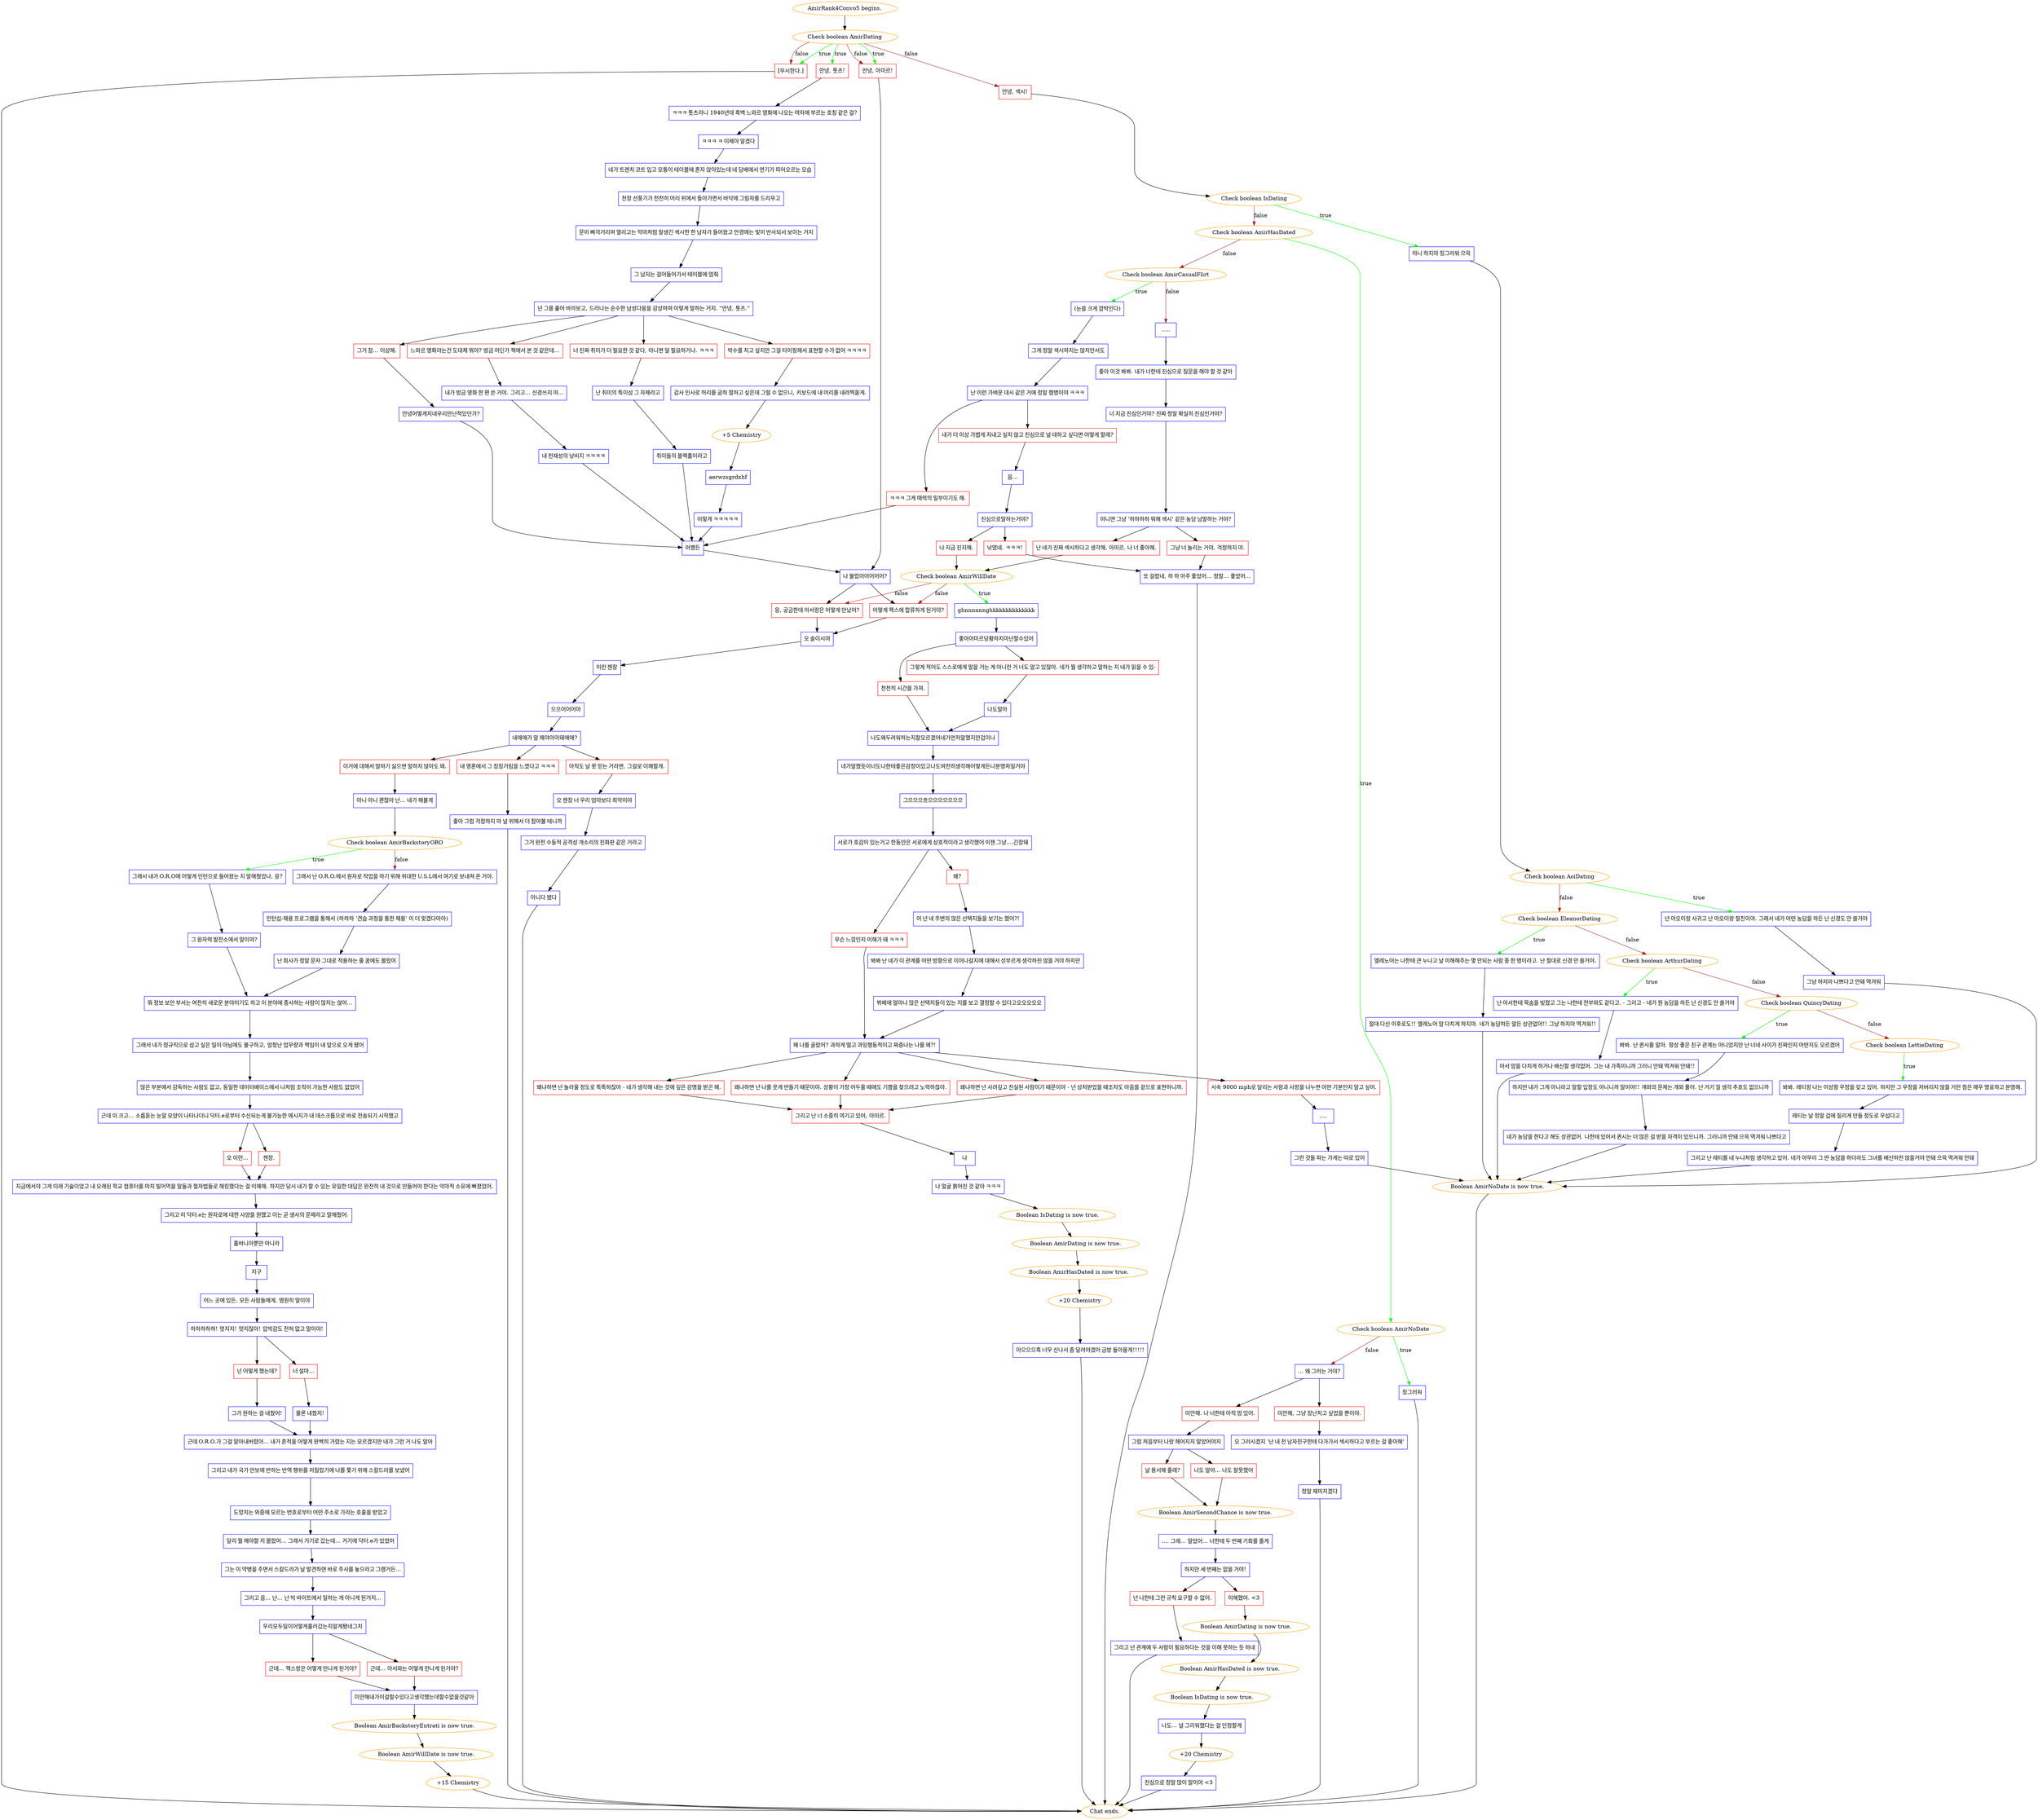 digraph {
	"AmirRank4Convo5 begins." [color=orange];
		"AmirRank4Convo5 begins." -> j4038238885;
	j4038238885 [label="Check boolean AmirDating",color=orange];
		j4038238885 -> j3552360192 [label=true,color=green];
		j4038238885 -> j121523572 [label=true,color=green];
		j4038238885 -> j3220779863 [label=true,color=green];
		j4038238885 -> j1728153144 [label=false,color=brown];
		j4038238885 -> j121523572 [label=false,color=brown];
		j4038238885 -> j3220779863 [label=false,color=brown];
	j3552360192 [label="안녕, 툿츠!",shape=box,color=red];
		j3552360192 -> j3463743530;
	j121523572 [label="안녕, 아미르!",shape=box,color=red];
		j121523572 -> j1554496036;
	j3220779863 [label="[무시한다.]",shape=box,color=red];
		j3220779863 -> "Chat ends.";
	j1728153144 [label="안녕, 섹시!",shape=box,color=red];
		j1728153144 -> j3187119475;
	j3463743530 [label="ㅋㅋㅋ 툿츠라니 1940년대 흑백 느와르 영화에 나오는 여자애 부르는 호칭 같은 걸?",shape=box,color=blue];
		j3463743530 -> j2011385118;
	j1554496036 [label="나 불렀어어어어어?",shape=box,color=blue];
		j1554496036 -> j285245240;
		j1554496036 -> j138816624;
	"Chat ends." [color=orange];
	j3187119475 [label="Check boolean IsDating",color=orange];
		j3187119475 -> j788876565 [label=true,color=green];
		j3187119475 -> j2762511978 [label=false,color=brown];
	j2011385118 [label="ㅋㅋㅋ ㅋ 이제야 알겠다",shape=box,color=blue];
		j2011385118 -> j634918705;
	j285245240 [label="어떻게 헥스에 합류하게 된거야?",shape=box,color=red];
		j285245240 -> j3932186802;
	j138816624 [label="응, 궁금한데 아서랑은 어떻게 만났어?",shape=box,color=red];
		j138816624 -> j3932186802;
	j788876565 [label="아니 하지마 징그러워 으윽",shape=box,color=blue];
		j788876565 -> j4121758529;
	j2762511978 [label="Check boolean AmirHasDated",color=orange];
		j2762511978 -> j583148247 [label=true,color=green];
		j2762511978 -> j3041935515 [label=false,color=brown];
	j634918705 [label="네가 트렌치 코트 입고 모퉁이 테이블에 혼자 앉아있는데 네 담배에서 연기가 피어오르는 모습",shape=box,color=blue];
		j634918705 -> j1547484399;
	j3932186802 [label="오 솔이시여",shape=box,color=blue];
		j3932186802 -> j773820050;
	j4121758529 [label="Check boolean AoiDating",color=orange];
		j4121758529 -> j2095463960 [label=true,color=green];
		j4121758529 -> j3816408486 [label=false,color=brown];
	j583148247 [label="Check boolean AmirNoDate",color=orange];
		j583148247 -> j170356038 [label=true,color=green];
		j583148247 -> j1232927027 [label=false,color=brown];
	j3041935515 [label="Check boolean AmirCasualFlirt",color=orange];
		j3041935515 -> j3865536944 [label=true,color=green];
		j3041935515 -> j4123355832 [label=false,color=brown];
	j1547484399 [label="천장 선풍기가 천천히 머리 위에서 돌아가면서 바닥에 그림자를 드리우고",shape=box,color=blue];
		j1547484399 -> j3752698863;
	j773820050 [label="이런 젠장",shape=box,color=blue];
		j773820050 -> j2048645953;
	j2095463960 [label="넌 아오이랑 사귀고 난 아오이랑 절친이야. 그래서 네가 어떤 농담을 하든 난 신경도 안 쓸거야",shape=box,color=blue];
		j2095463960 -> j1885904879;
	j3816408486 [label="Check boolean EleanorDating",color=orange];
		j3816408486 -> j1549928657 [label=true,color=green];
		j3816408486 -> j1390768341 [label=false,color=brown];
	j170356038 [label="징그러워",shape=box,color=blue];
		j170356038 -> "Chat ends.";
	j1232927027 [label="... 왜 그러는 거야?",shape=box,color=blue];
		j1232927027 -> j417412913;
		j1232927027 -> j3755807039;
	j3865536944 [label="(눈을 크게 깜박인다)",shape=box,color=blue];
		j3865536944 -> j1665381478;
	j4123355832 [label=".....",shape=box,color=blue];
		j4123355832 -> j632044525;
	j3752698863 [label="문이 삐걱거리며 열리고는 악마처럼 잘생긴 섹시한 한 남자가 들어왔고 안경에는 빛이 반사되서 보이는 거지",shape=box,color=blue];
		j3752698863 -> j61050133;
	j2048645953 [label="으으어어어아",shape=box,color=blue];
		j2048645953 -> j383665914;
	j1885904879 [label="그냥 하지마 나쁘다고 안돼 역겨워",shape=box,color=blue];
		j1885904879 -> j1438323710;
	j1549928657 [label="엘레노어는 나한테 큰 누나고 날 이해해주는 몇 안되는 사람 중 한 명이라고. 난 절대로 신경 안 쓸거야.",shape=box,color=blue];
		j1549928657 -> j4215060181;
	j1390768341 [label="Check boolean ArthurDating",color=orange];
		j1390768341 -> j3537342836 [label=true,color=green];
		j1390768341 -> j4138058423 [label=false,color=brown];
	j417412913 [label="미안해. 나 너한테 아직 맘 있어.",shape=box,color=red];
		j417412913 -> j4173273358;
	j3755807039 [label="미안해, 그냥 장난치고 싶었을 뿐이야.",shape=box,color=red];
		j3755807039 -> j562010593;
	j1665381478 [label="그게 정말 섹시하지는 않지만서도",shape=box,color=blue];
		j1665381478 -> j4243547041;
	j632044525 [label="좋아 이것 봐봐. 내가 너한테 진심으로 질문을 해야 할 것 같아",shape=box,color=blue];
		j632044525 -> j3792094932;
	j61050133 [label="그 남자는 걸어들어가서 테이블에 멈춰",shape=box,color=blue];
		j61050133 -> j1369043093;
	j383665914 [label="내애애가 말 해야아아돼애애?",shape=box,color=blue];
		j383665914 -> j1475158619;
		j383665914 -> j1858094072;
		j383665914 -> j1610521090;
	j1438323710 [label="Boolean AmirNoDate is now true.",color=orange];
		j1438323710 -> "Chat ends.";
	j4215060181 [label="절대 다신 이후로도!! 엘레노어 맘 다치게 하지마. 네가 농담하든 말든 상관없어!! 그냥 하지마 역겨워!!",shape=box,color=blue];
		j4215060181 -> j1438323710;
	j3537342836 [label="난 아서한테 목숨을 빚졌고 그는 나한테 전부와도 같다고. - 그리고 - 네가 뭔 농담을 하든 난 신경도 안 쓸거야",shape=box,color=blue];
		j3537342836 -> j4252302077;
	j4138058423 [label="Check boolean QuincyDating",color=orange];
		j4138058423 -> j1568315153 [label=true,color=green];
		j4138058423 -> j2396045377 [label=false,color=brown];
	j4173273358 [label="그럼 처음부터 나랑 헤어지지 말았어야지",shape=box,color=blue];
		j4173273358 -> j3658523559;
		j4173273358 -> j1763237711;
	j562010593 [label="오 그러시겠지 '난 내 전 남자친구한테 다가가서 섹시하다고 부르는 걸 좋아해'",shape=box,color=blue];
		j562010593 -> j2040759582;
	j4243547041 [label="난 이런 가벼운 대시 같은 거에 정말 젬병이야 ㅋㅋㅋ",shape=box,color=blue];
		j4243547041 -> j3692839704;
		j4243547041 -> j2340361857;
	j3792094932 [label="너 지금 진심인거야? 진짜 정말 확실히 진심인거야?",shape=box,color=blue];
		j3792094932 -> j134362749;
	j1369043093 [label="넌 그를 훑어 바라보고, 드러나는 순수한 남성다움을 감상하며 이렇게 말하는 거지. \"안녕, 툿츠.\"",shape=box,color=blue];
		j1369043093 -> j1464050247;
		j1369043093 -> j57185126;
		j1369043093 -> j3318468087;
		j1369043093 -> j728185035;
	j1475158619 [label="아직도 날 못 믿는 거라면, 그걸로 이해할게.",shape=box,color=red];
		j1475158619 -> j3747156640;
	j1858094072 [label="이거에 대해서 말하기 싫으면 말하지 않아도 돼.",shape=box,color=red];
		j1858094072 -> j1039192933;
	j1610521090 [label="내 영혼에서 그 징징거림을 느꼈다고 ㅋㅋㅋ",shape=box,color=red];
		j1610521090 -> j784957436;
	j4252302077 [label="아서 맘을 다치게 하거나 배신할 생각없어. 그는 내 가족이니까 그러니 안돼 역겨워 안돼!!",shape=box,color=blue];
		j4252302077 -> j1438323710;
	j1568315153 [label="봐봐. 난 퀸시를 알아. 항상 좋은 친구 관계는 아니었지만 난 너네 사이가 진짜인지 어떤지도 모르겠어",shape=box,color=blue];
		j1568315153 -> j1008089854;
	j2396045377 [label="Check boolean LettieDating",color=orange];
		j2396045377 -> j314461917 [label=true,color=green];
	j3658523559 [label="나도 알아... 나도 잘못했어",shape=box,color=red];
		j3658523559 -> j842102081;
	j1763237711 [label="날 용서해 줄래?",shape=box,color=red];
		j1763237711 -> j842102081;
	j2040759582 [label="정말 재미지겠다",shape=box,color=blue];
		j2040759582 -> "Chat ends.";
	j3692839704 [label="ㅋㅋㅋ 그게 매력의 일부이기도 해.",shape=box,color=red];
		j3692839704 -> j1437328056;
	j2340361857 [label="내가 더 이상 가볍게 지내고 싶지 않고 진심으로 널 대하고 싶다면 어떻게 할래?",shape=box,color=red];
		j2340361857 -> j7193419;
	j134362749 [label="아니면 그냥 '하하하하 뭐해 섹시' 같은 농담 남발하는 거야?",shape=box,color=blue];
		j134362749 -> j1084431870;
		j134362749 -> j1524528773;
	j1464050247 [label="느와르 영화라는건 도대체 뭐야? 방금 어딘가 책에서 본 것 같은데...",shape=box,color=red];
		j1464050247 -> j2401386148;
	j57185126 [label="너 진짜 취미가 더 필요한 것 같다, 아니면 덜 필요하거나. ㅋㅋㅋ",shape=box,color=red];
		j57185126 -> j3552402499;
	j3318468087 [label="박수를 치고 싶지만 그걸 타이핑해서 표현할 수가 없어 ㅋㅋㅋㅋ",shape=box,color=red];
		j3318468087 -> j1613010413;
	j728185035 [label="그거 참... 이상해.",shape=box,color=red];
		j728185035 -> j489092408;
	j3747156640 [label="오 젠장 너 우리 엄마보다 최악이야",shape=box,color=blue];
		j3747156640 -> j2753163687;
	j1039192933 [label="아니 아니 괜찮아 난... 내가 해볼게",shape=box,color=blue];
		j1039192933 -> j752942042;
	j784957436 [label="좋아 그럼 걱정하지 마 널 위해서 더 참아볼 테니까",shape=box,color=blue];
		j784957436 -> "Chat ends.";
	j1008089854 [label="하지만 내가 그게 아니라고 말할 입장도 아니니까 말이야!! 걔와의 문제는 걔와 풀어. 난 거기 낄 생각 추호도 없으니까",shape=box,color=blue];
		j1008089854 -> j1293646425;
	j314461917 [label="봐봐. 레티랑 나는 이상항 우정을 갖고 있어. 하지만 그 우정을 저버리지 않을 거란 점은 매우 명료하고 분명해.",shape=box,color=blue];
		j314461917 -> j1386404665;
	j842102081 [label="Boolean AmirSecondChance is now true.",color=orange];
		j842102081 -> j638795083;
	j1437328056 [label="어쨌든",shape=box,color=blue];
		j1437328056 -> j1554496036;
	j7193419 [label="음...",shape=box,color=blue];
		j7193419 -> j1849202469;
	j1084431870 [label="난 네가 진짜 섹시하다고 생각해, 아미르. 나 너 좋아해.",shape=box,color=red];
		j1084431870 -> j3219135128;
	j1524528773 [label="그냥 너 놀리는 거야, 걱정하지 마.",shape=box,color=red];
		j1524528773 -> j2879740057;
	j2401386148 [label="내가 방금 영화 한 편 쓴 거야. 그리고... 신경쓰지 마...",shape=box,color=blue];
		j2401386148 -> j3927313741;
	j3552402499 [label="난 취미의 특이성 그 자체라고",shape=box,color=blue];
		j3552402499 -> j234345038;
	j1613010413 [label="감사 인사로 허리를 굽혀 절하고 싶은데 그럴 수 없으니, 키보드에 내 머리를 내려찍을게.",shape=box,color=blue];
		j1613010413 -> j2997555806;
	j489092408 [label="안녕어떻게지내우리만난적있던가?",shape=box,color=blue];
		j489092408 -> j1437328056;
	j2753163687 [label="그거 완전 수동적 공격성 개소리의 진화판 같은 거라고",shape=box,color=blue];
		j2753163687 -> j2206277370;
	j752942042 [label="Check boolean AmirBackstoryORO",color=orange];
		j752942042 -> j4104044248 [label=true,color=green];
		j752942042 -> j2586049008 [label=false,color=brown];
	j1293646425 [label="네가 농담을 한다고 해도 상관없어. 나한테 있어서 퀸시는 더 많은 걸 받을 자격이 있으니까. 그러니까 안돼 으윽 역겨워 나쁘다고",shape=box,color=blue];
		j1293646425 -> j1438323710;
	j1386404665 [label="레티는 날 정말 겁에 질리게 만들 정도로 무섭다고",shape=box,color=blue];
		j1386404665 -> j1268297629;
	j638795083 [label=".... 그래... 알았어... 너한테 두 번째 기회를 줄게",shape=box,color=blue];
		j638795083 -> j2599126657;
	j1849202469 [label="진심으로말하는거야?",shape=box,color=blue];
		j1849202469 -> j2478695983;
		j1849202469 -> j2002804010;
	j3219135128 [label="Check boolean AmirWillDate",color=orange];
		j3219135128 -> j3835804854 [label=true,color=green];
		j3219135128 -> j285245240 [label=false,color=brown];
		j3219135128 -> j138816624 [label=false,color=brown];
	j2879740057 [label="또 걸렸네, 하 하 아주 좋았어... 정말... 좋았어...",shape=box,color=blue];
		j2879740057 -> "Chat ends.";
	j3927313741 [label="내 천재성의 낭비지 ㅋㅋㅋㅋ",shape=box,color=blue];
		j3927313741 -> j1437328056;
	j234345038 [label="취미들의 블랙홀이라고",shape=box,color=blue];
		j234345038 -> j1437328056;
	j2997555806 [label="+5 Chemistry",color=orange];
		j2997555806 -> j505841156;
	j2206277370 [label="아니다 됐다",shape=box,color=blue];
		j2206277370 -> "Chat ends.";
	j4104044248 [label="그래서 내가 O.R.O에 어떻게 인턴으로 들어왔는 지 말해줬었나, 응?",shape=box,color=blue];
		j4104044248 -> j3908474493;
	j2586049008 [label="그래서 난 O.R.O.에서 원자로 작업을 하기 위해 위대한 U.S.L에서 여기로 보내져 온 거야.",shape=box,color=blue];
		j2586049008 -> j686938169;
	j1268297629 [label="그리고 난 레티를 내 누나처럼 생각하고 있어. 네가 아무리 그 딴 농담을 하더라도 그녀를 배신하진 않을거야 안돼 으윽 역겨워 안돼",shape=box,color=blue];
		j1268297629 -> j1438323710;
	j2599126657 [label="하지만 세 번째는 없을 거야!",shape=box,color=blue];
		j2599126657 -> j908951766;
		j2599126657 -> j3183074880;
	j2478695983 [label="나 지금 진지해.",shape=box,color=red];
		j2478695983 -> j3219135128;
	j2002804010 [label="낚였네. ㅋㅋㅋ!",shape=box,color=red];
		j2002804010 -> j2879740057;
	j3835804854 [label="ghnnnnnnghkkkkkkkkkkkkk",shape=box,color=blue];
		j3835804854 -> j2179244268;
	j505841156 [label="aerwzsgrdxhf",shape=box,color=blue];
		j505841156 -> j359992918;
	j3908474493 [label="그 원자력 발전소에서 말이야?",shape=box,color=blue];
		j3908474493 -> j2798536610;
	j686938169 [label="인턴십-채용 프로그램을 통해서 (하하하 '견습 과정을 통한 채용' 이 더 맞겠다아아)",shape=box,color=blue];
		j686938169 -> j1270343900;
	j908951766 [label="이해했어. <3",shape=box,color=red];
		j908951766 -> j863036237;
	j3183074880 [label="넌 나한테 그런 규칙 요구할 수 없어.",shape=box,color=red];
		j3183074880 -> j1773277301;
	j2179244268 [label="좋아아미르당황하지마넌할수있어",shape=box,color=blue];
		j2179244268 -> j738451089;
		j2179244268 -> j3373622029;
	j359992918 [label="이렇게 ㅋㅋㅋㅋㅋ",shape=box,color=blue];
		j359992918 -> j1437328056;
	j2798536610 [label="뭐 정보 보안 부서는 여전히 새로운 분야이기도 하고 이 분야에 종사하는 사람이 많지는 않아...",shape=box,color=blue];
		j2798536610 -> j2306758554;
	j1270343900 [label="난 회사가 정말 문자 그대로 적용하는 줄 꿈에도 몰랐어",shape=box,color=blue];
		j1270343900 -> j2798536610;
	j863036237 [label="Boolean AmirDating is now true.",color=orange];
		j863036237 -> j1898534409;
	j1773277301 [label="그리고 넌 관계에 두 사람이 필요하다는 것을 이해 못하는 듯 하네",shape=box,color=blue];
		j1773277301 -> "Chat ends.";
	j738451089 [label="천천히 시간을 가져.",shape=box,color=red];
		j738451089 -> j4023692935;
	j3373622029 [label="그렇게 적어도 스스로에게 말을 거는 게 아니란 거 너도 알고 있잖아. 네가 뭘 생각하고 말하는 지 내가 읽을 수 있-",shape=box,color=red];
		j3373622029 -> j3528774213;
	j2306758554 [label="그래서 내가 정규직으로 삼고 싶은 일이 아님에도 불구하고, 엄청난 업무량과 책임이 내 앞으로 오게 됐어",shape=box,color=blue];
		j2306758554 -> j4143879310;
	j1898534409 [label="Boolean AmirHasDated is now true.",color=orange];
		j1898534409 -> j3759972134;
	j4023692935 [label="나도왜두려워하는지잘모르겠어네가먼저말했지만겁이나",shape=box,color=blue];
		j4023692935 -> j834075581;
	j3528774213 [label="나도알아",shape=box,color=blue];
		j3528774213 -> j4023692935;
	j4143879310 [label="많은 부분에서 감독하는 사람도 없고, 동일한 데이터베이스에서 나처럼 조작이 가능한 사람도 없었어",shape=box,color=blue];
		j4143879310 -> j3184182079;
	j3759972134 [label="Boolean IsDating is now true.",color=orange];
		j3759972134 -> j3536411717;
	j834075581 [label="네가말했듯이너도나한테좋은감정이있고나도여전히생각해어떻게든나분명차일거야",shape=box,color=blue];
		j834075581 -> j777391659;
	j3184182079 [label="근데 이 크고... 소름돋는 눈알 모양이 나타나더니 닥터.e로부터 수신되는게 불가능한 메시지가 내 데스크톱으로 바로 전송되기 시작했고",shape=box,color=blue];
		j3184182079 -> j3318764696;
		j3184182079 -> j916046109;
	j3536411717 [label="나도... 널 그리워했다는 걸 인정할게",shape=box,color=blue];
		j3536411717 -> j3468632471;
	j777391659 [label="그으으으흐으으으으으으으",shape=box,color=blue];
		j777391659 -> j3343825008;
	j3318764696 [label="오 이런...",shape=box,color=red];
		j3318764696 -> j2997805428;
	j916046109 [label="젠장.",shape=box,color=red];
		j916046109 -> j2997805428;
	j3468632471 [label="+20 Chemistry",color=orange];
		j3468632471 -> j393799176;
	j3343825008 [label="서로가 호감이 있는거고 한동안은 서로에게 상호적이라고 생각했어 이젠 그냥....긴장돼",shape=box,color=blue];
		j3343825008 -> j3140820311;
		j3343825008 -> j2441496027;
	j2997805428 [label="지금에서야 그게 미래 기술이었고 내 오래된 학교 컴퓨터를 마치 빌어먹을 말들과 철자법들로 해킹했다는 걸 이해해. 하지만 당시 내가 할 수 있는 유일한 대답은 완전히 내 것으로 만들어야 한다는 악마적 소유에 빠졌었어.",shape=box,color=blue];
		j2997805428 -> j3676728938;
	j393799176 [label="진심으로 정말 많이 말이야 <3",shape=box,color=blue];
		j393799176 -> "Chat ends.";
	j3140820311 [label="무슨 느낌인지 이해가 돼 ㅋㅋㅋ",shape=box,color=red];
		j3140820311 -> j3119508633;
	j2441496027 [label="왜?",shape=box,color=red];
		j2441496027 -> j782386364;
	j3676728938 [label="그리고 이 닥터.e는 원자로에 대한 사양을 원했고 이는 곧 생사의 문제라고 말해줬어.",shape=box,color=blue];
		j3676728938 -> j3314195555;
	j3119508633 [label="왜 나를 골랐어? 과하게 떨고 과잉행동적이고 짜증나는 나를 왜?!",shape=box,color=blue];
		j3119508633 -> j1051659498;
		j3119508633 -> j1507911868;
		j3119508633 -> j10808317;
		j3119508633 -> j450001054;
	j782386364 [label="어 넌 네 주변의 많은 선택지들을 보기는 했어?!",shape=box,color=blue];
		j782386364 -> j474284292;
	j3314195555 [label="홀바니아뿐만 아니라",shape=box,color=blue];
		j3314195555 -> j880511465;
	j1051659498 [label="왜냐하면 넌 놀라울 정도로 똑똑하잖아 - 네가 생각해 내는 것에 깊은 감명을 받곤 해.",shape=box,color=red];
		j1051659498 -> j1298466665;
	j1507911868 [label="왜냐하면 넌 사려깊고 진실된 사람이기 때문이야 - 넌 상처받았을 때조차도 마음을 겉으로 표현하니까.",shape=box,color=red];
		j1507911868 -> j1298466665;
	j10808317 [label="왜냐하면 넌 나를 웃게 만들기 떄문이야. 상황이 가장 어두울 때에도 기쁨을 찾으려고 노력하잖아.",shape=box,color=red];
		j10808317 -> j1298466665;
	j450001054 [label="시속 9000 mph로 달리는 사람과 사랑을 나누면 어떤 기분인지 알고 싶어.",shape=box,color=red];
		j450001054 -> j2288349780;
	j474284292 [label="봐봐 난 네가 이 관계를 어떤 방향으로 이어나갈지에 대해서 섣부르게 생각하진 않을 거야 하지만",shape=box,color=blue];
		j474284292 -> j3853044751;
	j880511465 [label="지구",shape=box,color=blue];
		j880511465 -> j3174750992;
	j1298466665 [label="그리고 난 너 소중히 여기고 있어, 아미르.",shape=box,color=red];
		j1298466665 -> j3942742574;
	j2288349780 [label="....",shape=box,color=blue];
		j2288349780 -> j41672088;
	j3853044751 [label="뷔페에 얼마나 많은 선택지들이 있는 지를 보고 결정할 수 있다고오오오오오",shape=box,color=blue];
		j3853044751 -> j3119508633;
	j3174750992 [label="어느 곳에 있든, 모든 사람들에게, 영원히 말이야",shape=box,color=blue];
		j3174750992 -> j1241779371;
	j3942742574 [label="나",shape=box,color=blue];
		j3942742574 -> j2663649400;
	j41672088 [label="그런 것들 파는 가게는 따로 있어",shape=box,color=blue];
		j41672088 -> j1438323710;
	j1241779371 [label="하하하하하! 멋지지! 멋지잖아! 압박감도 전혀 없고 말이야!",shape=box,color=blue];
		j1241779371 -> j798965628;
		j1241779371 -> j1330824733;
	j2663649400 [label="나 얼굴 붉어진 것 같아 ㅋㅋㅋ",shape=box,color=blue];
		j2663649400 -> j2638612437;
	j798965628 [label="넌 어떻게 했는데?",shape=box,color=red];
		j798965628 -> j33990790;
	j1330824733 [label="너 설마...",shape=box,color=red];
		j1330824733 -> j1903963868;
	j2638612437 [label="Boolean IsDating is now true.",color=orange];
		j2638612437 -> j1886878558;
	j33990790 [label="그가 원하는 걸 내줬어!",shape=box,color=blue];
		j33990790 -> j1256055061;
	j1903963868 [label="물론 내줬지!",shape=box,color=blue];
		j1903963868 -> j1256055061;
	j1886878558 [label="Boolean AmirDating is now true.",color=orange];
		j1886878558 -> j1650300897;
	j1256055061 [label="근데 O.R.O.가 그걸 알아내버렸어... 내가 흔적을 어떻게 완벽히 가렸는 지는 모르겠지만 내가 그런 거 나도 알아",shape=box,color=blue];
		j1256055061 -> j2623496061;
	j1650300897 [label="Boolean AmirHasDated is now true.",color=orange];
		j1650300897 -> j1164801912;
	j2623496061 [label="그리고 내가 국가 안보에 반하는 반역 행위를 저질렀기에 나를 쫓기 위해 스칼드라를 보냈어",shape=box,color=blue];
		j2623496061 -> j1439686456;
	j1164801912 [label="+20 Chemistry",color=orange];
		j1164801912 -> j228915404;
	j1439686456 [label="도망치는 와중에 모르는 번호로부터 어떤 주소로 가라는 호출을 받았고",shape=box,color=blue];
		j1439686456 -> j2161362554;
	j228915404 [label="아으으으흑 너무 신나서 좀 달려야겠어 금방 돌아올게!!!!!",shape=box,color=blue];
		j228915404 -> "Chat ends.";
	j2161362554 [label="달리 뭘 해야할 지 몰랐어... 그래서 거기로 갔는데... 거기에 닥터.e가 있었어",shape=box,color=blue];
		j2161362554 -> j4039241166;
	j4039241166 [label="그는 이 약병을 주면서 스칼드라가 날 발견하면 바로 주사를 놓으라고 그랬거든...",shape=box,color=blue];
		j4039241166 -> j1995972621;
	j1995972621 [label="그리고 음... 난... 난 빅 바이트에서 일하는 게 아니게 된거지...",shape=box,color=blue];
		j1995972621 -> j3715184073;
	j3715184073 [label="우리모두일이어떻게흘러갔는지알게됐네그치",shape=box,color=blue];
		j3715184073 -> j1909439419;
		j3715184073 -> j2050872384;
	j1909439419 [label="근데... 헥스랑은 어떻게 만나게 된거야?",shape=box,color=red];
		j1909439419 -> j1931115709;
	j2050872384 [label="근데... 아서와는 어떻게 만나게 된거야?",shape=box,color=red];
		j2050872384 -> j1931115709;
	j1931115709 [label="미안해내가이걸할수있다고생각했는데할수없을것같아",shape=box,color=blue];
		j1931115709 -> j796369039;
	j796369039 [label="Boolean AmirBackstoryEntrati is now true.",color=orange];
		j796369039 -> j439853534;
	j439853534 [label="Boolean AmirWillDate is now true.",color=orange];
		j439853534 -> j374273682;
	j374273682 [label="+15 Chemistry",color=orange];
		j374273682 -> "Chat ends.";
}